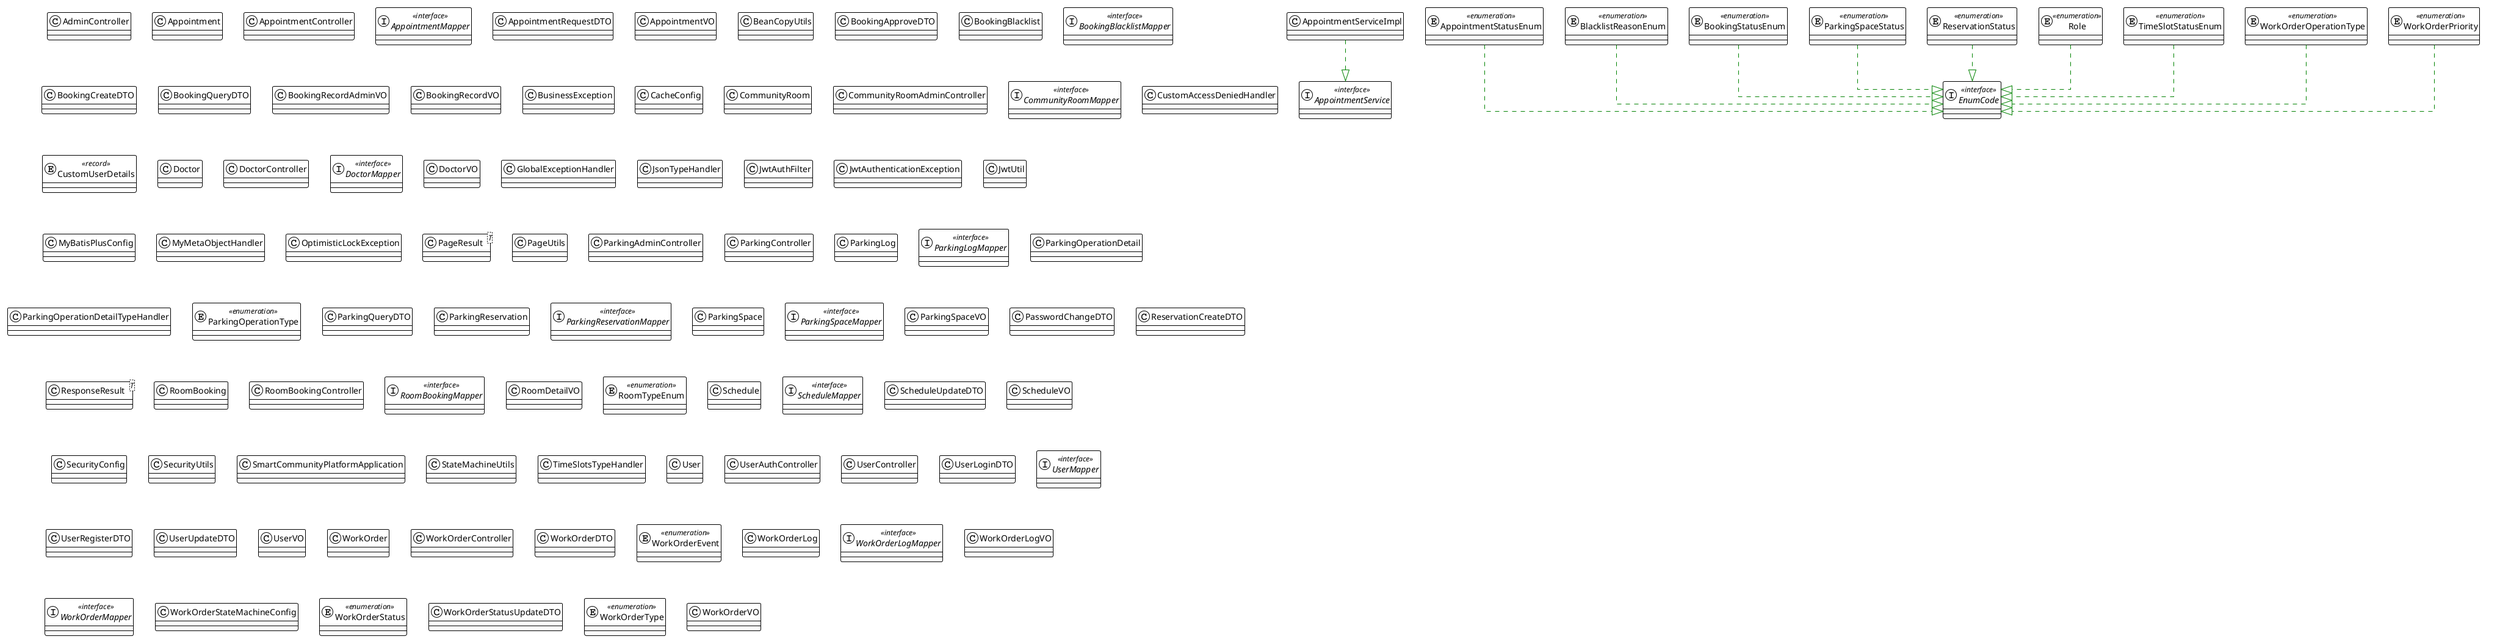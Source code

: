 @startuml

!theme plain
top to bottom direction
skinparam linetype ortho

class AdminController
class Appointment
class AppointmentController
interface AppointmentMapper << interface >>
class AppointmentRequestDTO
interface AppointmentService << interface >>
class AppointmentServiceImpl
enum AppointmentStatusEnum << enumeration >>
class AppointmentVO
interface AssignmentService << interface >>
class AssignmentServiceImpl
interface AssignmentStrategy << interface >>
class AssignmentStrategyImpl
class BeanCopyUtils
enum BlacklistReasonEnum << enumeration >>
class BookingApproveDTO
class BookingBlacklist
interface BookingBlacklistMapper << interface >>
class BookingCreateDTO
class BookingQueryDTO
class BookingRecordAdminVO
class BookingRecordVO
enum BookingStatusEnum << enumeration >>
class BusinessException
class CacheConfig
class CommunityRoom
class CommunityRoomAdminController
interface CommunityRoomAdminService << interface >>
class CommunityRoomAdminServiceImpl
interface CommunityRoomMapper << interface >>
class CustomAccessDeniedHandler
entity CustomUserDetails << record >>
class Doctor
class DoctorController
interface DoctorMapper << interface >>
interface DoctorService << interface >>
class DoctorServiceImpl
class DoctorVO
interface EnumCode << interface >>
interface FilterService << interface >>
class FilterServiceImpl
class GlobalExceptionHandler
class JsonTypeHandler
class JwtAuthFilter
class JwtAuthenticationException
class JwtUtil
class MyBatisPlusConfig
class MyMetaObjectHandler
class OptimisticLockException
class PageResult<T>
class PageUtils
class ParkingAdminController
class ParkingController
class ParkingLog
interface ParkingLogMapper << interface >>
class ParkingOperationDetail
class ParkingOperationDetailTypeHandler
enum ParkingOperationType << enumeration >>
class ParkingQueryDTO
class ParkingReservation
interface ParkingReservationCoreService << interface >>
class ParkingReservationCoreServiceImpl
interface ParkingReservationMapper << interface >>
interface ParkingService << interface >>
class ParkingServiceImpl
class ParkingSpace
interface ParkingSpaceMapper << interface >>
enum ParkingSpaceStatus << enumeration >>
class ParkingSpaceVO
class PasswordChangeDTO
class ReservationCreateDTO
enum ReservationStatus << enumeration >>
class ResponseResult<T>
enum Role << enumeration >>
interface RolePermissionService << interface >>
class RolePermissionServiceImpl
class RoomBooking
class RoomBookingController
interface RoomBookingMapper << interface >>
interface RoomBookingService << interface >>
class RoomBookingServiceImpl
class RoomDetailVO
enum RoomTypeEnum << enumeration >>
class Schedule
interface ScheduleMapper << interface >>
interface ScheduleService << interface >>
class ScheduleServiceImpl
class ScheduleUpdateDTO
class ScheduleVO
class SecurityConfig
class SecurityUtils
class SmartCommunityPlatformApplication
class StateMachineUtils
enum TimeSlotStatusEnum << enumeration >>
class TimeSlotsTypeHandler
class User
class UserAuthController
class UserController
class UserLoginDTO
interface UserMapper << interface >>
class UserRegisterDTO
interface UserService << interface >>
class UserServiceImpl
class UserUpdateDTO
class UserVO
class WorkOrder
class WorkOrderController
class WorkOrderDTO
enum WorkOrderEvent << enumeration >>
class WorkOrderLog
interface WorkOrderLogMapper << interface >>
interface WorkOrderLogService << interface >>
class WorkOrderLogServiceImpl
class WorkOrderLogVO
interface WorkOrderMapper << interface >>
enum WorkOrderOperationType << enumeration >>
enum WorkOrderPriority << enumeration >>
interface WorkOrderService << interface >>
class WorkOrderServiceImpl
class WorkOrderStateMachineConfig
enum WorkOrderStatus << enumeration >>
class WorkOrderStatusUpdateDTO
enum WorkOrderType << enumeration >>
class WorkOrderVO

AppointmentServiceImpl             -[#008200,dashed]-^  AppointmentService                
AppointmentStatusEnum              -[#008200,dashed]-^  EnumCode                          
AssignmentServiceImpl              -[#008200,dashed]-^  AssignmentService                 
AssignmentStrategyImpl             -[#008200,dashed]-^  AssignmentStrategy                
BlacklistReasonEnum                -[#008200,dashed]-^  EnumCode                          
BookingStatusEnum                  -[#008200,dashed]-^  EnumCode                          
CommunityRoomAdminServiceImpl      -[#008200,dashed]-^  CommunityRoomAdminService         
DoctorServiceImpl                  -[#008200,dashed]-^  DoctorService                     
FilterServiceImpl                  -[#008200,dashed]-^  FilterService                     
ParkingReservationCoreServiceImpl  -[#008200,dashed]-^  ParkingReservationCoreService     
ParkingServiceImpl                 -[#008200,dashed]-^  ParkingService                    
ParkingSpaceStatus                 -[#008200,dashed]-^  EnumCode                          
ReservationStatus                  -[#008200,dashed]-^  EnumCode                          
Role                               -[#008200,dashed]-^  EnumCode                          
RolePermissionServiceImpl          -[#008200,dashed]-^  RolePermissionService             
RoomBookingServiceImpl             -[#008200,dashed]-^  RoomBookingService                
ScheduleServiceImpl                -[#008200,dashed]-^  ScheduleService                   
TimeSlotStatusEnum                 -[#008200,dashed]-^  EnumCode                          
UserServiceImpl                    -[#008200,dashed]-^  UserService                       
WorkOrderLogServiceImpl            -[#008200,dashed]-^  WorkOrderLogService               
WorkOrderOperationType             -[#008200,dashed]-^  EnumCode                          
WorkOrderPriority                  -[#008200,dashed]-^  EnumCode                          
WorkOrderServiceImpl               -[#008200,dashed]-^  WorkOrderService                  
@enduml
